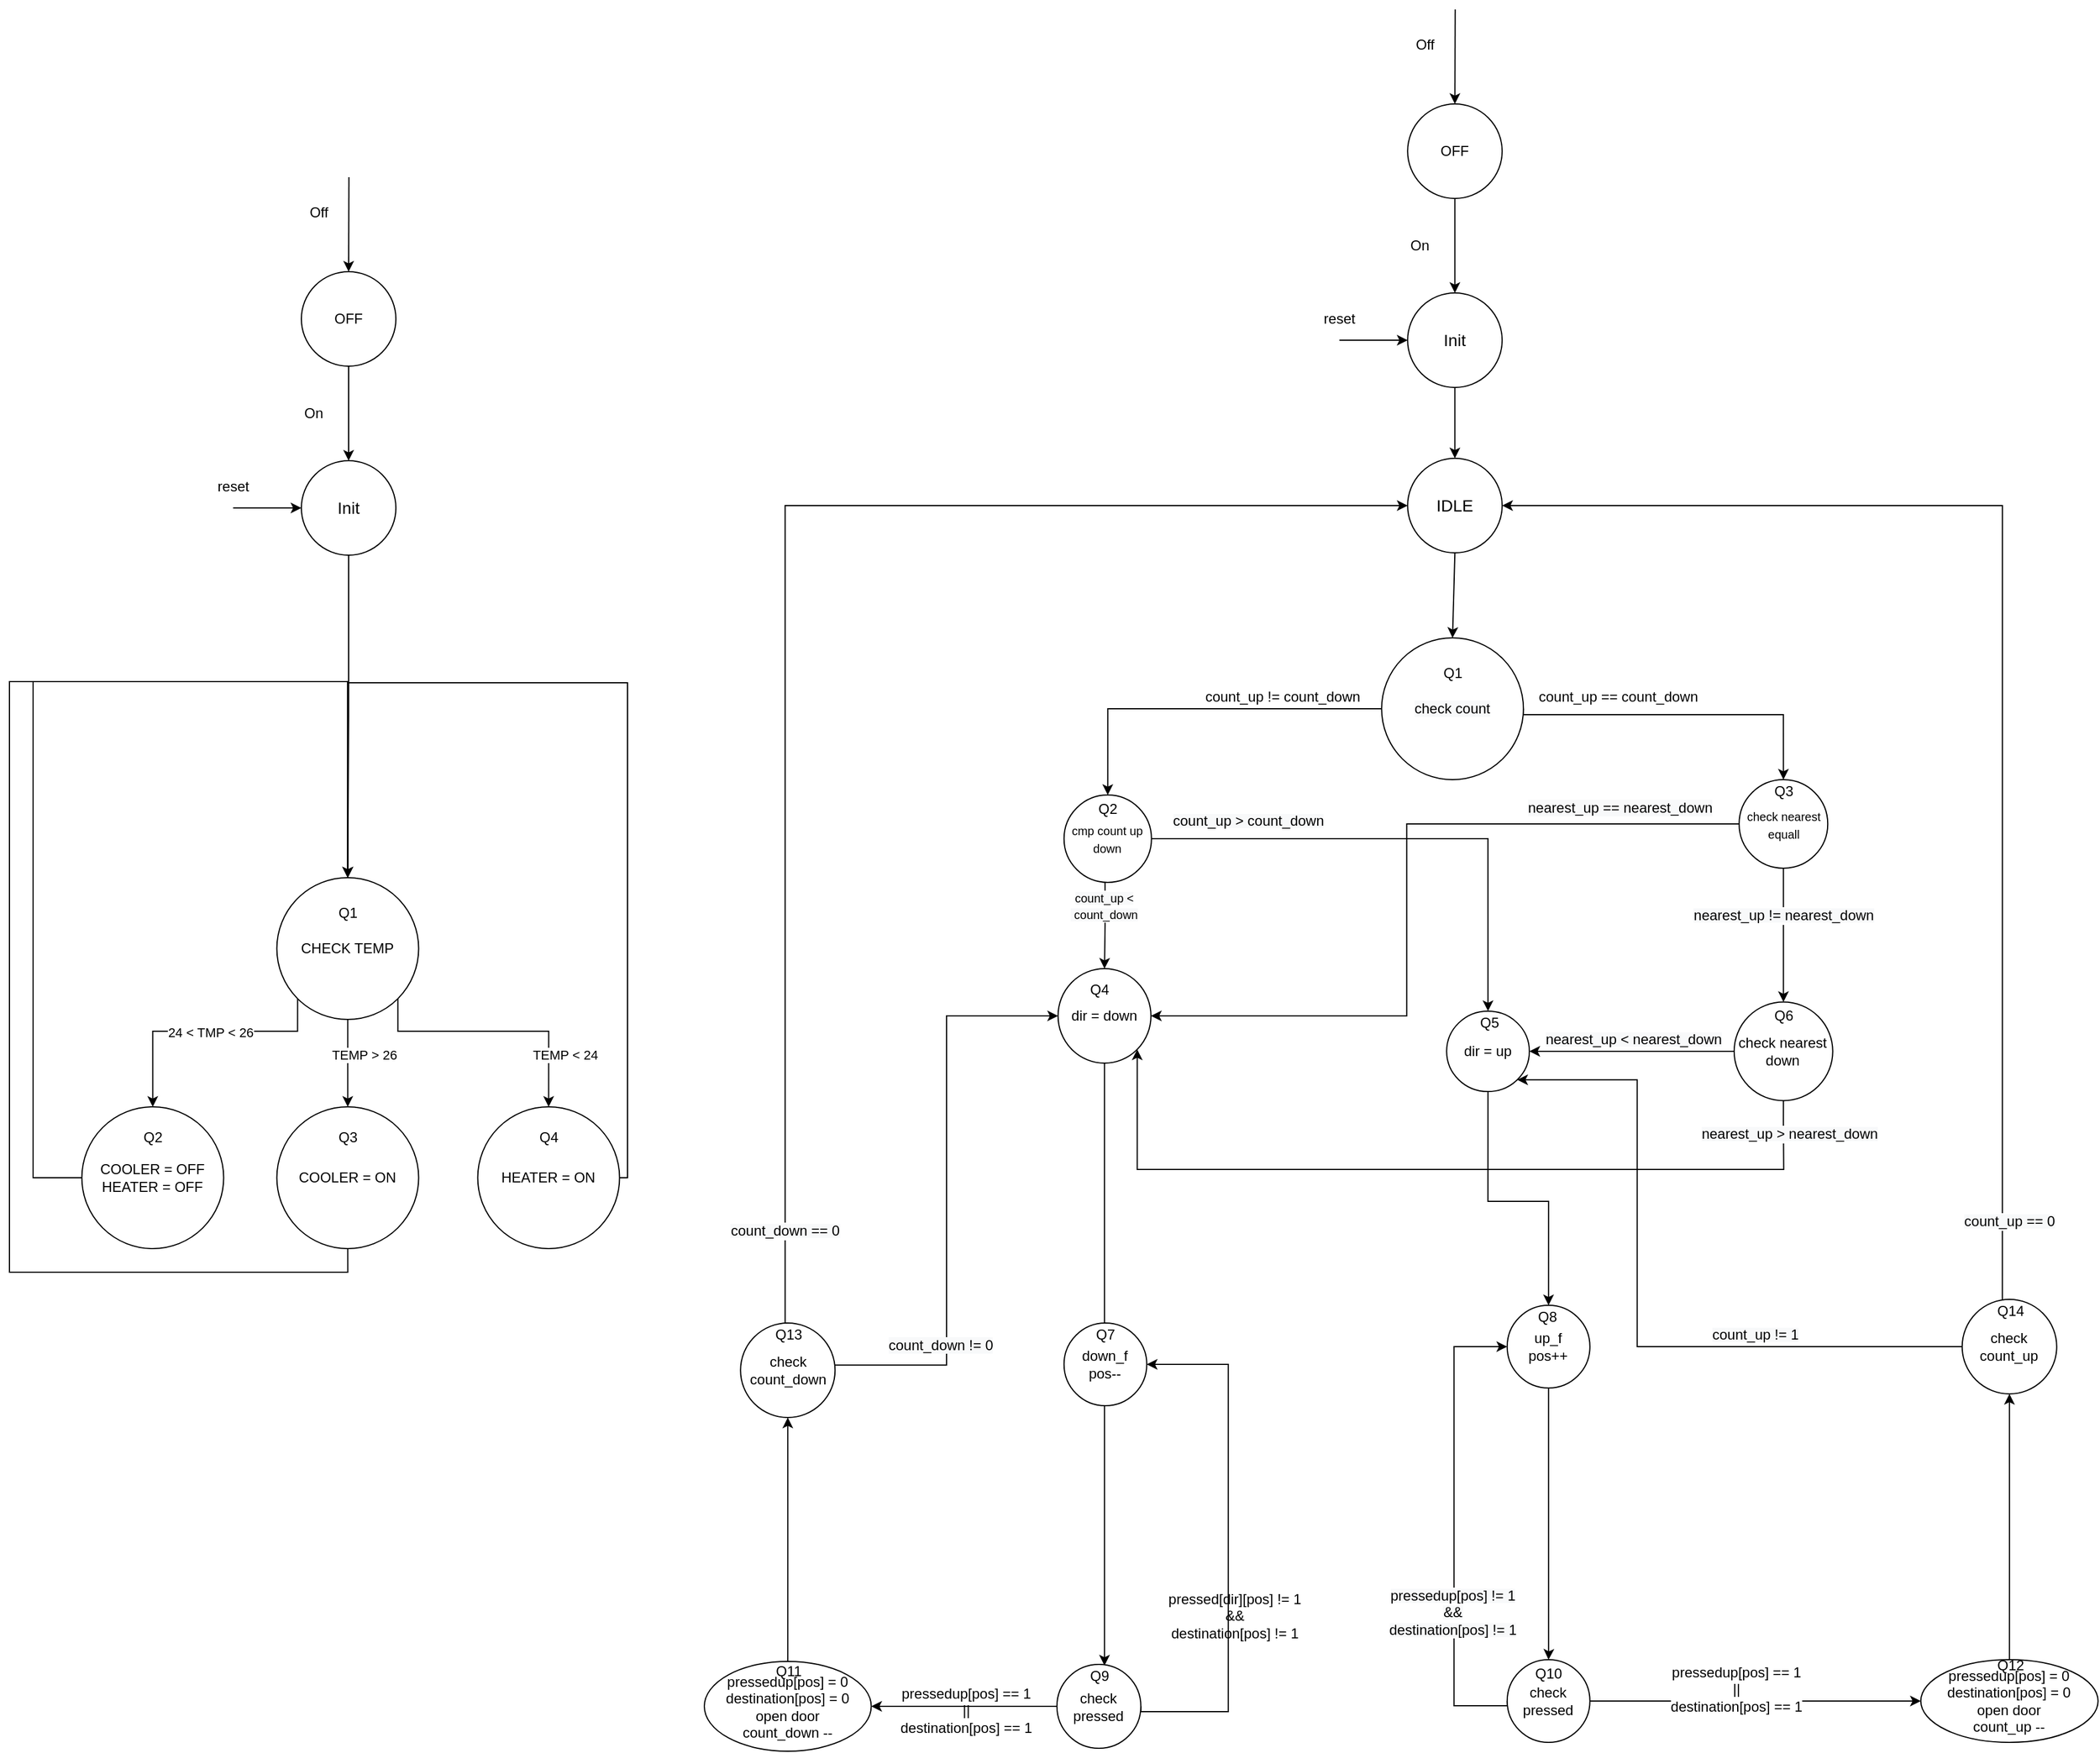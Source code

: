 <mxfile version="14.1.8" type="device" pages="2"><diagram id="pv9INBrk64z_l6ljHZR-" name="Elevator-FSM (updated)"><mxGraphModel dx="2241" dy="2071" grid="0" gridSize="10" guides="1" tooltips="1" connect="1" arrows="1" fold="1" page="1" pageScale="1" pageWidth="850" pageHeight="1100" math="0" shadow="0"><root><mxCell id="Q8bLb87BkeB2P3EXjg8J-0"/><mxCell id="Q8bLb87BkeB2P3EXjg8J-1" parent="Q8bLb87BkeB2P3EXjg8J-0"/><mxCell id="St3hky7hIt8MXz3nngek-2" style="edgeStyle=orthogonalEdgeStyle;rounded=0;orthogonalLoop=1;jettySize=auto;html=1;entryX=0.5;entryY=0;entryDx=0;entryDy=0;exitX=1;exitY=0.5;exitDx=0;exitDy=0;" parent="Q8bLb87BkeB2P3EXjg8J-1" source="St3hky7hIt8MXz3nngek-59" target="St3hky7hIt8MXz3nngek-12" edge="1"><mxGeometry relative="1" as="geometry"><mxPoint x="642.37" y="82" as="targetPoint"/><mxPoint x="341.62" y="-28" as="sourcePoint"/></mxGeometry></mxCell><mxCell id="St3hky7hIt8MXz3nngek-4" style="edgeStyle=orthogonalEdgeStyle;rounded=0;orthogonalLoop=1;jettySize=auto;html=1;entryX=0.5;entryY=0;entryDx=0;entryDy=0;exitX=0.469;exitY=0.991;exitDx=0;exitDy=0;exitPerimeter=0;" parent="Q8bLb87BkeB2P3EXjg8J-1" source="St3hky7hIt8MXz3nngek-59" target="St3hky7hIt8MXz3nngek-14" edge="1"><mxGeometry relative="1" as="geometry"><mxPoint x="256.37" y="22" as="sourcePoint"/></mxGeometry></mxCell><mxCell id="St3hky7hIt8MXz3nngek-5" value="&lt;span style=&quot;font-size: 10px ; background-color: rgb(248 , 249 , 250)&quot;&gt;count_up &amp;lt;&lt;br&gt;&amp;nbsp;count_down&lt;/span&gt;" style="edgeLabel;html=1;align=center;verticalAlign=middle;resizable=0;points=[];" parent="St3hky7hIt8MXz3nngek-4" connectable="0" vertex="1"><mxGeometry x="-0.442" y="-1" relative="1" as="geometry"><mxPoint as="offset"/></mxGeometry></mxCell><mxCell id="St3hky7hIt8MXz3nngek-7" style="edgeStyle=orthogonalEdgeStyle;rounded=0;orthogonalLoop=1;jettySize=auto;html=1;entryX=0.5;entryY=0;entryDx=0;entryDy=0;" parent="Q8bLb87BkeB2P3EXjg8J-1" edge="1"><mxGeometry relative="1" as="geometry"><mxPoint x="256.62" y="662" as="targetPoint"/><mxPoint x="256.62" y="442" as="sourcePoint"/></mxGeometry></mxCell><mxCell id="St3hky7hIt8MXz3nngek-9" style="edgeStyle=orthogonalEdgeStyle;rounded=0;orthogonalLoop=1;jettySize=auto;html=1;entryX=0.5;entryY=0;entryDx=0;entryDy=0;exitX=0.5;exitY=1;exitDx=0;exitDy=0;" parent="Q8bLb87BkeB2P3EXjg8J-1" source="yNQy69_qv_kKldYW7w_j-2" target="yNQy69_qv_kKldYW7w_j-1" edge="1"><mxGeometry relative="1" as="geometry"><mxPoint x="617.37" y="422" as="sourcePoint"/><mxPoint x="642.37" y="662" as="targetPoint"/><Array as="points"><mxPoint x="632.37" y="656"/></Array></mxGeometry></mxCell><mxCell id="St3hky7hIt8MXz3nngek-11" style="edgeStyle=orthogonalEdgeStyle;rounded=0;orthogonalLoop=1;jettySize=auto;html=1;entryX=0.5;entryY=0;entryDx=0;entryDy=0;" parent="Q8bLb87BkeB2P3EXjg8J-1" source="St3hky7hIt8MXz3nngek-12" target="yNQy69_qv_kKldYW7w_j-2" edge="1"><mxGeometry relative="1" as="geometry"><mxPoint x="617.37" y="362" as="targetPoint"/><Array as="points"><mxPoint x="581.37" y="269"/><mxPoint x="632.37" y="269"/></Array></mxGeometry></mxCell><mxCell id="St3hky7hIt8MXz3nngek-12" value="&lt;font style=&quot;font-size: 12px&quot;&gt;dir = up&lt;/font&gt;" style="ellipse;whiteSpace=wrap;html=1;" parent="Q8bLb87BkeB2P3EXjg8J-1" vertex="1"><mxGeometry x="546.13" y="107.95" width="70" height="68.11" as="geometry"/></mxCell><mxCell id="St3hky7hIt8MXz3nngek-13" style="edgeStyle=orthogonalEdgeStyle;rounded=0;orthogonalLoop=1;jettySize=auto;html=1;entryX=0.5;entryY=0;entryDx=0;entryDy=0;" parent="Q8bLb87BkeB2P3EXjg8J-1" source="St3hky7hIt8MXz3nngek-14" edge="1"><mxGeometry relative="1" as="geometry"><mxPoint x="256.62" y="382" as="targetPoint"/></mxGeometry></mxCell><mxCell id="St3hky7hIt8MXz3nngek-14" value="&lt;font style=&quot;font-size: 12px&quot;&gt;dir = down&lt;/font&gt;" style="ellipse;whiteSpace=wrap;html=1;" parent="Q8bLb87BkeB2P3EXjg8J-1" vertex="1"><mxGeometry x="217.31" y="72" width="78.62" height="80" as="geometry"/></mxCell><mxCell id="St3hky7hIt8MXz3nngek-15" style="edgeStyle=orthogonalEdgeStyle;rounded=0;orthogonalLoop=1;jettySize=auto;html=1;entryX=0;entryY=0.5;entryDx=0;entryDy=0;exitX=1;exitY=0.5;exitDx=0;exitDy=0;" parent="Q8bLb87BkeB2P3EXjg8J-1" source="yNQy69_qv_kKldYW7w_j-1" target="St3hky7hIt8MXz3nngek-21" edge="1"><mxGeometry relative="1" as="geometry"><mxPoint x="723" y="636.29" as="sourcePoint"/></mxGeometry></mxCell><mxCell id="St3hky7hIt8MXz3nngek-16" value="&lt;span style=&quot;color: rgb(0 , 0 , 0) ; font-family: &amp;#34;helvetica&amp;#34; ; font-style: normal ; font-weight: 400 ; letter-spacing: normal ; text-indent: 0px ; text-transform: none ; word-spacing: 0px ; display: inline ; float: none&quot;&gt;&lt;font style=&quot;font-size: 12px&quot;&gt;pressedup[pos] == 1&lt;br&gt;||&lt;br&gt;destination[pos] == 1&lt;br&gt;&lt;/font&gt;&lt;/span&gt;" style="edgeLabel;html=1;align=center;verticalAlign=middle;resizable=0;points=[];" parent="St3hky7hIt8MXz3nngek-15" connectable="0" vertex="1"><mxGeometry x="-0.139" y="-1" relative="1" as="geometry"><mxPoint x="3" y="-11" as="offset"/></mxGeometry></mxCell><mxCell id="St3hky7hIt8MXz3nngek-17" style="edgeStyle=orthogonalEdgeStyle;rounded=0;orthogonalLoop=1;jettySize=auto;html=1;entryX=0;entryY=0.5;entryDx=0;entryDy=0;exitX=0;exitY=0.5;exitDx=0;exitDy=0;" parent="Q8bLb87BkeB2P3EXjg8J-1" source="yNQy69_qv_kKldYW7w_j-1" target="yNQy69_qv_kKldYW7w_j-2" edge="1"><mxGeometry relative="1" as="geometry"><Array as="points"><mxPoint x="552.37" y="696"/><mxPoint x="552.37" y="392"/></Array><mxPoint x="567.37" y="692" as="sourcePoint"/><mxPoint x="557.37" y="392.029" as="targetPoint"/></mxGeometry></mxCell><mxCell id="St3hky7hIt8MXz3nngek-18" value="&lt;span style=&quot;color: rgb(0 , 0 , 0) ; font-family: &amp;#34;helvetica&amp;#34; ; font-style: normal ; font-weight: 400 ; letter-spacing: normal ; text-align: center ; text-indent: 0px ; text-transform: none ; word-spacing: 0px ; background-color: rgb(248 , 249 , 250) ; display: inline ; float: none&quot;&gt;&lt;font style=&quot;font-size: 12px&quot;&gt;pressedup[pos] != 1&lt;br&gt;&amp;amp;&amp;amp;&lt;br&gt;&lt;span&gt;destination[pos] != 1&lt;/span&gt;&lt;br&gt;&lt;/font&gt;&lt;/span&gt;" style="edgeLabel;html=1;align=center;verticalAlign=middle;resizable=0;points=[];" parent="St3hky7hIt8MXz3nngek-17" connectable="0" vertex="1"><mxGeometry x="-0.353" y="-1" relative="1" as="geometry"><mxPoint x="-2.25" y="0.86" as="offset"/></mxGeometry></mxCell><mxCell id="St3hky7hIt8MXz3nngek-20" style="edgeStyle=orthogonalEdgeStyle;rounded=0;orthogonalLoop=1;jettySize=auto;html=1;exitX=0.5;exitY=0;exitDx=0;exitDy=0;entryX=0.5;entryY=1;entryDx=0;entryDy=0;" parent="Q8bLb87BkeB2P3EXjg8J-1" source="St3hky7hIt8MXz3nngek-21" target="yNQy69_qv_kKldYW7w_j-0" edge="1"><mxGeometry relative="1" as="geometry"><mxPoint x="1017.37" y="447.0" as="targetPoint"/><Array as="points"><mxPoint x="1022.37" y="572"/><mxPoint x="1022.37" y="572"/></Array></mxGeometry></mxCell><mxCell id="St3hky7hIt8MXz3nngek-21" value="&lt;div&gt;&lt;font style=&quot;font-size: 12px&quot;&gt;pressedup[pos] = 0&lt;/font&gt;&lt;/div&gt;&lt;div&gt;&lt;font style=&quot;font-size: 12px&quot;&gt;&lt;span style=&quot;font-family: &amp;#34;helvetica&amp;#34;&quot;&gt;destination[pos] = 0&lt;/span&gt;&lt;br&gt;&lt;/font&gt;&lt;/div&gt;&lt;div&gt;&lt;font style=&quot;font-size: 12px&quot;&gt;open door&lt;/font&gt;&lt;/div&gt;&lt;div&gt;&lt;font style=&quot;font-size: 12px&quot;&gt;count_up --&lt;/font&gt;&lt;br&gt;&lt;/div&gt;" style="ellipse;whiteSpace=wrap;html=1;" parent="Q8bLb87BkeB2P3EXjg8J-1" vertex="1"><mxGeometry x="947.37" y="657" width="150" height="70" as="geometry"/></mxCell><mxCell id="St3hky7hIt8MXz3nngek-22" style="edgeStyle=orthogonalEdgeStyle;rounded=0;orthogonalLoop=1;jettySize=auto;html=1;exitX=0.425;exitY=0;exitDx=0;exitDy=0;exitPerimeter=0;" parent="Q8bLb87BkeB2P3EXjg8J-1" source="yNQy69_qv_kKldYW7w_j-0" target="St3hky7hIt8MXz3nngek-57" edge="1"><mxGeometry relative="1" as="geometry"><mxPoint x="736.12" y="-343" as="targetPoint"/><Array as="points"><mxPoint x="1016.37" y="-320"/></Array><mxPoint x="1017.37" y="337" as="sourcePoint"/></mxGeometry></mxCell><mxCell id="St3hky7hIt8MXz3nngek-23" value="&lt;span style=&quot;color: rgb(0 , 0 , 0) ; font-family: &amp;#34;helvetica&amp;#34; ; font-style: normal ; font-weight: 400 ; letter-spacing: normal ; text-align: center ; text-indent: 0px ; text-transform: none ; word-spacing: 0px ; background-color: rgb(248 , 249 , 250) ; display: inline ; float: none&quot;&gt;&lt;font style=&quot;font-size: 12px&quot;&gt;count_up == 0&lt;/font&gt;&lt;/span&gt;" style="edgeLabel;html=1;align=center;verticalAlign=middle;resizable=0;points=[];" parent="St3hky7hIt8MXz3nngek-22" connectable="0" vertex="1"><mxGeometry x="-0.683" y="-5" relative="1" as="geometry"><mxPoint y="107" as="offset"/></mxGeometry></mxCell><mxCell id="St3hky7hIt8MXz3nngek-24" style="edgeStyle=orthogonalEdgeStyle;rounded=0;orthogonalLoop=1;jettySize=auto;html=1;exitX=0;exitY=0.5;exitDx=0;exitDy=0;entryX=1;entryY=1;entryDx=0;entryDy=0;" parent="Q8bLb87BkeB2P3EXjg8J-1" source="yNQy69_qv_kKldYW7w_j-0" target="St3hky7hIt8MXz3nngek-12" edge="1"><mxGeometry relative="1" as="geometry"><mxPoint x="933.37" y="392.0" as="sourcePoint"/><mxPoint x="672.37" y="392" as="targetPoint"/><Array as="points"><mxPoint x="707.37" y="392"/><mxPoint x="707.37" y="166"/></Array></mxGeometry></mxCell><mxCell id="St3hky7hIt8MXz3nngek-25" value="&lt;span style=&quot;color: rgb(0 , 0 , 0) ; font-family: &amp;#34;helvetica&amp;#34; ; font-style: normal ; font-weight: 400 ; letter-spacing: normal ; text-align: center ; text-indent: 0px ; text-transform: none ; word-spacing: 0px ; background-color: rgb(248 , 249 , 250) ; display: inline ; float: none&quot;&gt;&lt;font style=&quot;font-size: 12px&quot;&gt;count_up != 1&lt;/font&gt;&lt;/span&gt;" style="edgeLabel;html=1;align=center;verticalAlign=middle;resizable=0;points=[];" parent="St3hky7hIt8MXz3nngek-24" connectable="0" vertex="1"><mxGeometry x="-0.838" y="-3" relative="1" as="geometry"><mxPoint x="-126.24" y="-7" as="offset"/></mxGeometry></mxCell><mxCell id="St3hky7hIt8MXz3nngek-27" style="edgeStyle=orthogonalEdgeStyle;rounded=0;orthogonalLoop=1;jettySize=auto;html=1;entryX=1;entryY=0.5;entryDx=0;entryDy=0;exitX=0;exitY=0.5;exitDx=0;exitDy=0;" parent="Q8bLb87BkeB2P3EXjg8J-1" source="yNQy69_qv_kKldYW7w_j-8" target="St3hky7hIt8MXz3nngek-33" edge="1"><mxGeometry relative="1" as="geometry"><mxPoint x="181.62" y="712" as="sourcePoint"/></mxGeometry></mxCell><mxCell id="St3hky7hIt8MXz3nngek-29" style="edgeStyle=orthogonalEdgeStyle;rounded=0;orthogonalLoop=1;jettySize=auto;html=1;exitX=1;exitY=0.5;exitDx=0;exitDy=0;entryX=1;entryY=0.5;entryDx=0;entryDy=0;" parent="Q8bLb87BkeB2P3EXjg8J-1" source="yNQy69_qv_kKldYW7w_j-8" target="yNQy69_qv_kKldYW7w_j-5" edge="1"><mxGeometry relative="1" as="geometry"><Array as="points"><mxPoint x="287.37" y="701"/><mxPoint x="361.37" y="701"/><mxPoint x="361.37" y="407"/></Array><mxPoint x="316.62" y="412" as="targetPoint"/><mxPoint x="331.62" y="712" as="sourcePoint"/></mxGeometry></mxCell><mxCell id="St3hky7hIt8MXz3nngek-32" style="edgeStyle=orthogonalEdgeStyle;rounded=0;orthogonalLoop=1;jettySize=auto;html=1;entryX=0.5;entryY=1;entryDx=0;entryDy=0;" parent="Q8bLb87BkeB2P3EXjg8J-1" source="St3hky7hIt8MXz3nngek-33" target="yNQy69_qv_kKldYW7w_j-3" edge="1"><mxGeometry relative="1" as="geometry"><mxPoint x="-11.38" y="477" as="targetPoint"/></mxGeometry></mxCell><mxCell id="St3hky7hIt8MXz3nngek-33" value="&lt;div&gt;&lt;font style=&quot;font-size: 12px&quot;&gt;pressedup[pos] = 0&lt;/font&gt;&lt;/div&gt;&lt;div&gt;&lt;font style=&quot;font-size: 12px&quot;&gt;&lt;span style=&quot;font-family: &amp;#34;helvetica&amp;#34;&quot;&gt;destination[pos] = 0&lt;/span&gt;&lt;br&gt;&lt;/font&gt;&lt;/div&gt;&lt;div&gt;&lt;font style=&quot;font-size: 12px&quot;&gt;open door&lt;/font&gt;&lt;/div&gt;&lt;div&gt;&lt;font style=&quot;font-size: 12px&quot;&gt;count_down --&lt;/font&gt;&lt;br&gt;&lt;/div&gt;" style="ellipse;whiteSpace=wrap;html=1;" parent="Q8bLb87BkeB2P3EXjg8J-1" vertex="1"><mxGeometry x="-82" y="658.5" width="141.25" height="76" as="geometry"/></mxCell><mxCell id="St3hky7hIt8MXz3nngek-34" style="edgeStyle=orthogonalEdgeStyle;rounded=0;orthogonalLoop=1;jettySize=auto;html=1;entryX=0;entryY=0.5;entryDx=0;entryDy=0;exitX=0.989;exitY=0.445;exitDx=0;exitDy=0;exitPerimeter=0;" parent="Q8bLb87BkeB2P3EXjg8J-1" source="yNQy69_qv_kKldYW7w_j-3" target="St3hky7hIt8MXz3nngek-14" edge="1"><mxGeometry relative="1" as="geometry"><mxPoint x="196.62" y="412" as="targetPoint"/><mxPoint x="74.87" y="412" as="sourcePoint"/></mxGeometry></mxCell><mxCell id="St3hky7hIt8MXz3nngek-36" value="&lt;span style=&quot;color: rgb(0 , 0 , 0) ; font-family: &amp;#34;helvetica&amp;#34; ; font-style: normal ; font-weight: 400 ; letter-spacing: normal ; text-align: center ; text-indent: 0px ; text-transform: none ; word-spacing: 0px ; background-color: rgb(248 , 249 , 250) ; display: inline ; float: none&quot;&gt;&lt;font style=&quot;font-size: 12px&quot;&gt;count_down == 0&lt;/font&gt;&lt;/span&gt;" style="edgeStyle=orthogonalEdgeStyle;rounded=0;orthogonalLoop=1;jettySize=auto;html=1;exitX=0.5;exitY=0;exitDx=0;exitDy=0;" parent="Q8bLb87BkeB2P3EXjg8J-1" source="yNQy69_qv_kKldYW7w_j-3" target="St3hky7hIt8MXz3nngek-57" edge="1"><mxGeometry x="-0.868" relative="1" as="geometry"><Array as="points"><mxPoint x="-13.63" y="372"/><mxPoint x="-13.63" y="-320"/></Array><mxPoint x="-13.795" y="351.94" as="sourcePoint"/><mxPoint x="366.12" y="-343" as="targetPoint"/><mxPoint as="offset"/></mxGeometry></mxCell><mxCell id="St3hky7hIt8MXz3nngek-39" style="edgeStyle=orthogonalEdgeStyle;rounded=0;orthogonalLoop=1;jettySize=auto;html=1;entryX=1;entryY=0.5;entryDx=0;entryDy=0;exitX=0;exitY=0.5;exitDx=0;exitDy=0;" parent="Q8bLb87BkeB2P3EXjg8J-1" source="St3hky7hIt8MXz3nngek-61" target="St3hky7hIt8MXz3nngek-12" edge="1"><mxGeometry relative="1" as="geometry"><mxPoint x="1626.12" y="352" as="targetPoint"/><mxPoint x="728.62" y="129.5" as="sourcePoint"/></mxGeometry></mxCell><mxCell id="St3hky7hIt8MXz3nngek-40" value="&lt;span style=&quot;color: rgb(0 , 0 , 0) ; font-family: &amp;#34;helvetica&amp;#34; ; font-style: normal ; font-weight: 400 ; letter-spacing: normal ; text-align: center ; text-indent: 0px ; text-transform: none ; word-spacing: 0px ; background-color: rgb(248 , 249 , 250) ; display: inline ; float: none&quot;&gt;&lt;font style=&quot;font-size: 12px&quot;&gt;nearest_up &amp;lt; nearest_down&lt;/font&gt;&lt;/span&gt;" style="edgeLabel;html=1;align=center;verticalAlign=middle;resizable=0;points=[];" parent="St3hky7hIt8MXz3nngek-39" connectable="0" vertex="1"><mxGeometry x="-0.322" y="-1" relative="1" as="geometry"><mxPoint x="-27.06" y="-9.01" as="offset"/></mxGeometry></mxCell><mxCell id="St3hky7hIt8MXz3nngek-41" style="edgeStyle=orthogonalEdgeStyle;rounded=0;orthogonalLoop=1;jettySize=auto;html=1;entryX=1;entryY=1;entryDx=0;entryDy=0;exitX=0.5;exitY=1;exitDx=0;exitDy=0;" parent="Q8bLb87BkeB2P3EXjg8J-1" source="St3hky7hIt8MXz3nngek-61" target="St3hky7hIt8MXz3nngek-14" edge="1"><mxGeometry relative="1" as="geometry"><Array as="points"><mxPoint x="831.37" y="202"/><mxPoint x="831.37" y="202"/><mxPoint x="831.37" y="242"/><mxPoint x="284.37" y="242"/></Array><mxPoint x="826.12" y="197" as="sourcePoint"/></mxGeometry></mxCell><mxCell id="St3hky7hIt8MXz3nngek-42" value="&lt;span style=&quot;background-color: rgb(248 , 249 , 250)&quot;&gt;&lt;font style=&quot;font-size: 12px&quot;&gt;nearest_up &amp;gt; nearest_down&lt;/font&gt;&lt;/span&gt;" style="edgeLabel;html=1;align=center;verticalAlign=middle;resizable=0;points=[];" parent="St3hky7hIt8MXz3nngek-41" connectable="0" vertex="1"><mxGeometry x="-0.78" y="-3" relative="1" as="geometry"><mxPoint x="23.9" y="-27" as="offset"/></mxGeometry></mxCell><mxCell id="St3hky7hIt8MXz3nngek-44" style="edgeStyle=orthogonalEdgeStyle;rounded=0;orthogonalLoop=1;jettySize=auto;html=1;entryX=0.5;entryY=0;entryDx=0;entryDy=0;exitX=0;exitY=0.5;exitDx=0;exitDy=0;" parent="Q8bLb87BkeB2P3EXjg8J-1" source="St3hky7hIt8MXz3nngek-56" target="St3hky7hIt8MXz3nngek-59" edge="1"><mxGeometry relative="1" as="geometry"><mxPoint x="476.12" y="-143" as="sourcePoint"/><mxPoint x="256.62" y="-98" as="targetPoint"/></mxGeometry></mxCell><mxCell id="St3hky7hIt8MXz3nngek-46" style="edgeStyle=orthogonalEdgeStyle;rounded=0;orthogonalLoop=1;jettySize=auto;html=1;entryX=0.5;entryY=0;entryDx=0;entryDy=0;exitX=1;exitY=0.5;exitDx=0;exitDy=0;" parent="Q8bLb87BkeB2P3EXjg8J-1" source="St3hky7hIt8MXz3nngek-56" target="St3hky7hIt8MXz3nngek-60" edge="1"><mxGeometry relative="1" as="geometry"><Array as="points"><mxPoint x="611.37" y="-143"/><mxPoint x="831.37" y="-143"/></Array><mxPoint x="626.12" y="-143" as="sourcePoint"/><mxPoint x="826.12" y="-128" as="targetPoint"/></mxGeometry></mxCell><mxCell id="St3hky7hIt8MXz3nngek-49" style="edgeStyle=orthogonalEdgeStyle;rounded=0;orthogonalLoop=1;jettySize=auto;html=1;entryX=1;entryY=0.5;entryDx=0;entryDy=0;exitX=0;exitY=0.5;exitDx=0;exitDy=0;" parent="Q8bLb87BkeB2P3EXjg8J-1" source="St3hky7hIt8MXz3nngek-60" target="St3hky7hIt8MXz3nngek-14" edge="1"><mxGeometry relative="1" as="geometry"><mxPoint x="121.12" y="-108.0" as="targetPoint"/><Array as="points"><mxPoint x="512.37" y="-50"/><mxPoint x="512.37" y="112"/></Array><mxPoint x="736.12" y="-63" as="sourcePoint"/></mxGeometry></mxCell><mxCell id="St3hky7hIt8MXz3nngek-51" style="edgeStyle=orthogonalEdgeStyle;rounded=0;orthogonalLoop=1;jettySize=auto;html=1;exitX=0.5;exitY=1;exitDx=0;exitDy=0;entryX=0.5;entryY=0;entryDx=0;entryDy=0;" parent="Q8bLb87BkeB2P3EXjg8J-1" source="St3hky7hIt8MXz3nngek-60" target="St3hky7hIt8MXz3nngek-61" edge="1"><mxGeometry relative="1" as="geometry"><mxPoint x="826.12" y="2" as="sourcePoint"/><mxPoint x="826.12" y="62" as="targetPoint"/></mxGeometry></mxCell><mxCell id="St3hky7hIt8MXz3nngek-54" value="&lt;span style=&quot;background-color: rgb(248 , 249 , 250)&quot;&gt;&lt;font style=&quot;font-size: 12px&quot;&gt;count_up &amp;gt; count_down&lt;/font&gt;&lt;/span&gt;" style="edgeLabel;html=1;align=center;verticalAlign=middle;resizable=0;points=[];" parent="Q8bLb87BkeB2P3EXjg8J-1" connectable="0" vertex="1"><mxGeometry x="728.616" y="-58" as="geometry"><mxPoint x="-351" y="5" as="offset"/></mxGeometry></mxCell><mxCell id="St3hky7hIt8MXz3nngek-55" value="&lt;span style=&quot;background-color: rgb(248 , 249 , 250)&quot;&gt;&lt;font style=&quot;font-size: 12px&quot;&gt;nearest_up != nearest_down&lt;/font&gt;&lt;/span&gt;" style="edgeLabel;html=1;align=center;verticalAlign=middle;resizable=0;points=[];" parent="Q8bLb87BkeB2P3EXjg8J-1" connectable="0" vertex="1"><mxGeometry x="842.87" y="232" as="geometry"><mxPoint x="-12" y="-205" as="offset"/></mxGeometry></mxCell><mxCell id="St3hky7hIt8MXz3nngek-56" value="&lt;span style=&quot;color: rgb(0 , 0 , 0) ; font-family: &amp;#34;helvetica&amp;#34; ; font-style: normal ; font-weight: 400 ; letter-spacing: normal ; text-align: center ; text-indent: 0px ; text-transform: none ; word-spacing: 0px ; background-color: rgb(248 , 249 , 250) ; display: inline ; float: none&quot;&gt;&lt;font style=&quot;font-size: 12px&quot;&gt;check count&lt;/font&gt;&lt;/span&gt;" style="ellipse;whiteSpace=wrap;html=1;aspect=fixed;" parent="Q8bLb87BkeB2P3EXjg8J-1" vertex="1"><mxGeometry x="491.12" y="-208" width="120" height="120" as="geometry"/></mxCell><mxCell id="St3hky7hIt8MXz3nngek-57" value="&lt;font style=&quot;font-size: 14px&quot;&gt;IDLE&lt;/font&gt;" style="ellipse;whiteSpace=wrap;html=1;aspect=fixed;" parent="Q8bLb87BkeB2P3EXjg8J-1" vertex="1"><mxGeometry x="513.12" y="-360" width="80" height="80" as="geometry"/></mxCell><mxCell id="St3hky7hIt8MXz3nngek-59" value="&lt;font style=&quot;font-size: 10px&quot;&gt;cmp count up down&lt;br&gt;&lt;/font&gt;" style="ellipse;whiteSpace=wrap;html=1;aspect=fixed;" parent="Q8bLb87BkeB2P3EXjg8J-1" vertex="1"><mxGeometry x="222.37" y="-75" width="74" height="74" as="geometry"/></mxCell><mxCell id="St3hky7hIt8MXz3nngek-60" value="&lt;font style=&quot;font-size: 10px&quot;&gt;check nearest equall&lt;/font&gt;" style="ellipse;whiteSpace=wrap;html=1;aspect=fixed;" parent="Q8bLb87BkeB2P3EXjg8J-1" vertex="1"><mxGeometry x="793.63" y="-88" width="75" height="75" as="geometry"/></mxCell><mxCell id="St3hky7hIt8MXz3nngek-61" value="&lt;font style=&quot;font-size: 12px&quot;&gt;check nearest down&lt;/font&gt;" style="ellipse;whiteSpace=wrap;html=1;aspect=fixed;" parent="Q8bLb87BkeB2P3EXjg8J-1" vertex="1"><mxGeometry x="789.42" y="100.29" width="83.43" height="83.43" as="geometry"/></mxCell><mxCell id="St3hky7hIt8MXz3nngek-62" value="count_up != count_down" style="text;html=1;align=center;verticalAlign=middle;resizable=0;points=[];autosize=1;" parent="Q8bLb87BkeB2P3EXjg8J-1" vertex="1"><mxGeometry x="331.62" y="-168" width="150" height="20" as="geometry"/></mxCell><mxCell id="St3hky7hIt8MXz3nngek-63" value="count_up == count_down" style="text;html=1;align=center;verticalAlign=middle;resizable=0;points=[];autosize=1;" parent="Q8bLb87BkeB2P3EXjg8J-1" vertex="1"><mxGeometry x="616.12" y="-168" width="150" height="20" as="geometry"/></mxCell><mxCell id="St3hky7hIt8MXz3nngek-64" value="&lt;span style=&quot;color: rgb(0 , 0 , 0) ; font-family: &amp;#34;helvetica&amp;#34; ; font-style: normal ; font-weight: 400 ; letter-spacing: normal ; text-align: center ; text-indent: 0px ; text-transform: none ; word-spacing: 0px ; background-color: rgb(248 , 249 , 250) ; display: inline ; float: none&quot;&gt;&lt;font style=&quot;font-size: 12px&quot;&gt;nearest_up == nearest_down&lt;/font&gt;&lt;/span&gt;" style="text;whiteSpace=wrap;html=1;" parent="Q8bLb87BkeB2P3EXjg8J-1" vertex="1"><mxGeometry x="613" y="-78" width="168.12" height="30" as="geometry"/></mxCell><mxCell id="yNQy69_qv_kKldYW7w_j-0" value="&lt;font style=&quot;font-size: 12px&quot;&gt;check count_up&lt;/font&gt;" style="ellipse;whiteSpace=wrap;html=1;aspect=fixed;" parent="Q8bLb87BkeB2P3EXjg8J-1" vertex="1"><mxGeometry x="982.37" y="352" width="80" height="80" as="geometry"/></mxCell><mxCell id="yNQy69_qv_kKldYW7w_j-1" value="check pressed" style="ellipse;whiteSpace=wrap;html=1;aspect=fixed;" parent="Q8bLb87BkeB2P3EXjg8J-1" vertex="1"><mxGeometry x="597.37" y="657" width="70" height="70" as="geometry"/></mxCell><mxCell id="yNQy69_qv_kKldYW7w_j-2" value="&lt;div&gt;&lt;font style=&quot;font-size: 12px&quot;&gt;up_f&lt;/font&gt;&lt;/div&gt;&lt;div&gt;&lt;font style=&quot;font-size: 12px&quot;&gt;pos++&lt;/font&gt;&lt;/div&gt;" style="ellipse;whiteSpace=wrap;html=1;aspect=fixed;" parent="Q8bLb87BkeB2P3EXjg8J-1" vertex="1"><mxGeometry x="597.37" y="357" width="70" height="70" as="geometry"/></mxCell><mxCell id="yNQy69_qv_kKldYW7w_j-3" value="&lt;font style=&quot;font-size: 12px&quot;&gt;check count_down&lt;/font&gt;" style="ellipse;whiteSpace=wrap;html=1;aspect=fixed;" parent="Q8bLb87BkeB2P3EXjg8J-1" vertex="1"><mxGeometry x="-51.37" y="372" width="80" height="80" as="geometry"/></mxCell><mxCell id="yNQy69_qv_kKldYW7w_j-4" value="&lt;span style=&quot;color: rgb(0 , 0 , 0) ; font-family: &amp;#34;helvetica&amp;#34; ; font-style: normal ; font-weight: 400 ; letter-spacing: normal ; text-align: center ; text-indent: 0px ; text-transform: none ; word-spacing: 0px ; background-color: rgb(248 , 249 , 250) ; display: inline ; float: none&quot;&gt;&lt;font style=&quot;font-size: 12px&quot;&gt;count_down != 0&lt;/font&gt;&lt;/span&gt;" style="text;whiteSpace=wrap;html=1;" parent="Q8bLb87BkeB2P3EXjg8J-1" vertex="1"><mxGeometry x="72.37" y="377" width="98.75" height="30" as="geometry"/></mxCell><mxCell id="yNQy69_qv_kKldYW7w_j-5" value="&lt;font style=&quot;font-size: 12px&quot;&gt;down_f&lt;br&gt;pos--&lt;/font&gt;" style="ellipse;whiteSpace=wrap;html=1;aspect=fixed;" parent="Q8bLb87BkeB2P3EXjg8J-1" vertex="1"><mxGeometry x="222.37" y="372" width="70" height="70" as="geometry"/></mxCell><mxCell id="yNQy69_qv_kKldYW7w_j-6" value="&lt;span style=&quot;font-family: &amp;#34;helvetica&amp;#34;&quot;&gt;pressed[dir][pos] != 1&lt;/span&gt;&lt;br style=&quot;font-family: &amp;#34;helvetica&amp;#34;&quot;&gt;&lt;span style=&quot;font-family: &amp;#34;helvetica&amp;#34;&quot;&gt;&amp;amp;&amp;amp;&lt;/span&gt;&lt;br style=&quot;font-family: &amp;#34;helvetica&amp;#34;&quot;&gt;&lt;span style=&quot;font-family: &amp;#34;helvetica&amp;#34;&quot;&gt;destination[pos] != 1&lt;/span&gt;" style="text;whiteSpace=wrap;html=1;align=center;" parent="Q8bLb87BkeB2P3EXjg8J-1" vertex="1"><mxGeometry x="302.37" y="592" width="130" height="30" as="geometry"/></mxCell><mxCell id="yNQy69_qv_kKldYW7w_j-7" value="&lt;div style=&quot;text-align: center&quot;&gt;&lt;span style=&quot;font-family: &amp;#34;helvetica&amp;#34;&quot;&gt;pressedup[pos] == 1&lt;/span&gt;&lt;/div&gt;&lt;span style=&quot;color: rgb(0 , 0 , 0) ; font-family: &amp;#34;helvetica&amp;#34; ; font-style: normal ; font-weight: 400 ; letter-spacing: normal ; text-indent: 0px ; text-transform: none ; word-spacing: 0px ; background-color: rgb(248 , 249 , 250) ; display: inline ; float: none&quot;&gt;&lt;div style=&quot;text-align: center&quot;&gt;||&lt;/div&gt;&lt;font style=&quot;font-size: 12px&quot;&gt;&lt;div style=&quot;text-align: center&quot;&gt;destination[pos] == 1&lt;/div&gt;&lt;/font&gt;&lt;/span&gt;" style="text;whiteSpace=wrap;html=1;" parent="Q8bLb87BkeB2P3EXjg8J-1" vertex="1"><mxGeometry x="82.37" y="672" width="120" height="30" as="geometry"/></mxCell><mxCell id="yNQy69_qv_kKldYW7w_j-8" value="&lt;font style=&quot;font-size: 12px&quot;&gt;check pressed&lt;/font&gt;" style="ellipse;whiteSpace=wrap;html=1;aspect=fixed;" parent="Q8bLb87BkeB2P3EXjg8J-1" vertex="1"><mxGeometry x="216.37" y="661" width="71" height="71" as="geometry"/></mxCell><mxCell id="yNQy69_qv_kKldYW7w_j-10" value="&lt;font style=&quot;font-size: 14px&quot;&gt;Init&lt;/font&gt;" style="ellipse;whiteSpace=wrap;html=1;aspect=fixed;" parent="Q8bLb87BkeB2P3EXjg8J-1" vertex="1"><mxGeometry x="513.12" y="-500" width="80" height="80" as="geometry"/></mxCell><mxCell id="yNQy69_qv_kKldYW7w_j-11" value="" style="endArrow=classic;html=1;entryX=0.5;entryY=0;entryDx=0;entryDy=0;exitX=0.5;exitY=1;exitDx=0;exitDy=0;" parent="Q8bLb87BkeB2P3EXjg8J-1" source="yNQy69_qv_kKldYW7w_j-14" target="yNQy69_qv_kKldYW7w_j-10" edge="1"><mxGeometry width="50" height="50" relative="1" as="geometry"><mxPoint x="553.37" y="-560" as="sourcePoint"/><mxPoint x="574.37" y="-590" as="targetPoint"/></mxGeometry></mxCell><mxCell id="yNQy69_qv_kKldYW7w_j-12" value="" style="endArrow=classic;html=1;entryX=0.5;entryY=0;entryDx=0;entryDy=0;exitX=0.5;exitY=1;exitDx=0;exitDy=0;" parent="Q8bLb87BkeB2P3EXjg8J-1" source="yNQy69_qv_kKldYW7w_j-10" target="St3hky7hIt8MXz3nngek-57" edge="1"><mxGeometry width="50" height="50" relative="1" as="geometry"><mxPoint x="514.37" y="-20" as="sourcePoint"/><mxPoint x="564.37" y="-70" as="targetPoint"/></mxGeometry></mxCell><mxCell id="yNQy69_qv_kKldYW7w_j-14" value="OFF" style="ellipse;whiteSpace=wrap;html=1;aspect=fixed;" parent="Q8bLb87BkeB2P3EXjg8J-1" vertex="1"><mxGeometry x="513.12" y="-660" width="80" height="80" as="geometry"/></mxCell><mxCell id="yNQy69_qv_kKldYW7w_j-15" value="" style="endArrow=classic;html=1;entryX=0.5;entryY=0;entryDx=0;entryDy=0;" parent="Q8bLb87BkeB2P3EXjg8J-1" target="yNQy69_qv_kKldYW7w_j-14" edge="1"><mxGeometry width="50" height="50" relative="1" as="geometry"><mxPoint x="553.37" y="-740" as="sourcePoint"/><mxPoint x="584.37" y="-820" as="targetPoint"/></mxGeometry></mxCell><mxCell id="UhH2fOqg7oF-JKP6SIU7-1" value="" style="endArrow=classic;html=1;exitX=0.5;exitY=1;exitDx=0;exitDy=0;entryX=0.5;entryY=0;entryDx=0;entryDy=0;" parent="Q8bLb87BkeB2P3EXjg8J-1" source="St3hky7hIt8MXz3nngek-57" target="St3hky7hIt8MXz3nngek-56" edge="1"><mxGeometry width="50" height="50" relative="1" as="geometry"><mxPoint x="522.37" y="-478" as="sourcePoint"/><mxPoint x="551.12" y="-558" as="targetPoint"/></mxGeometry></mxCell><mxCell id="8QsFzrnwjTIJLBLpcIhH-0" value="Q1" style="text;html=1;align=center;verticalAlign=middle;resizable=0;points=[];autosize=1;" parent="Q8bLb87BkeB2P3EXjg8J-1" vertex="1"><mxGeometry x="538.12" y="-187" width="26" height="18" as="geometry"/></mxCell><mxCell id="8QsFzrnwjTIJLBLpcIhH-1" value="Q3" style="text;html=1;align=center;verticalAlign=middle;resizable=0;points=[];autosize=1;" parent="Q8bLb87BkeB2P3EXjg8J-1" vertex="1"><mxGeometry x="818.14" y="-87" width="26" height="18" as="geometry"/></mxCell><mxCell id="8QsFzrnwjTIJLBLpcIhH-2" value="Q2" style="text;html=1;align=center;verticalAlign=middle;resizable=0;points=[];autosize=1;" parent="Q8bLb87BkeB2P3EXjg8J-1" vertex="1"><mxGeometry x="246.37" y="-72" width="26" height="18" as="geometry"/></mxCell><mxCell id="8QsFzrnwjTIJLBLpcIhH-4" value="Q4&lt;span style=&quot;color: rgba(0 , 0 , 0 , 0) ; font-family: monospace ; font-size: 0px&quot;&gt;%3CmxGraphModel%3E%3Croot%3E%3CmxCell%20id%3D%220%22%2F%3E%3CmxCell%20id%3D%221%22%20parent%3D%220%22%2F%3E%3CmxCell%20id%3D%222%22%20value%3D%22Q6%22%20style%3D%22text%3Bhtml%3D1%3Balign%3Dcenter%3BverticalAlign%3Dmiddle%3Bresizable%3D0%3Bpoints%3D%5B%5D%3Bautosize%3D1%3B%22%20vertex%3D%221%22%20parent%3D%221%22%3E%3CmxGeometry%20x%3D%22142%22%20y%3D%22405%22%20width%3D%2230%22%20height%3D%2220%22%20as%3D%22geometry%22%2F%3E%3C%2FmxCell%3E%3C%2Froot%3E%3C%2FmxGraphModel%&lt;/span&gt;" style="text;html=1;align=center;verticalAlign=middle;resizable=0;points=[];autosize=1;" parent="Q8bLb87BkeB2P3EXjg8J-1" vertex="1"><mxGeometry x="238.87" y="79.29" width="26" height="22" as="geometry"/></mxCell><mxCell id="8QsFzrnwjTIJLBLpcIhH-5" value="Q5" style="text;html=1;align=center;verticalAlign=middle;resizable=0;points=[];autosize=1;" parent="Q8bLb87BkeB2P3EXjg8J-1" vertex="1"><mxGeometry x="569.37" y="108.95" width="26" height="18" as="geometry"/></mxCell><mxCell id="8QsFzrnwjTIJLBLpcIhH-6" value="Q6" style="text;html=1;align=center;verticalAlign=middle;resizable=0;points=[];autosize=1;" parent="Q8bLb87BkeB2P3EXjg8J-1" vertex="1"><mxGeometry x="818.14" y="103" width="26" height="18" as="geometry"/></mxCell><mxCell id="8QsFzrnwjTIJLBLpcIhH-7" value="Q7" style="text;html=1;align=center;verticalAlign=middle;resizable=0;points=[];autosize=1;" parent="Q8bLb87BkeB2P3EXjg8J-1" vertex="1"><mxGeometry x="244.37" y="373" width="26" height="18" as="geometry"/></mxCell><mxCell id="8QsFzrnwjTIJLBLpcIhH-8" value="Q8" style="text;html=1;align=center;verticalAlign=middle;resizable=0;points=[];autosize=1;" parent="Q8bLb87BkeB2P3EXjg8J-1" vertex="1"><mxGeometry x="618.12" y="358" width="26" height="18" as="geometry"/></mxCell><mxCell id="8QsFzrnwjTIJLBLpcIhH-9" value="Q9" style="text;html=1;align=center;verticalAlign=middle;resizable=0;points=[];autosize=1;" parent="Q8bLb87BkeB2P3EXjg8J-1" vertex="1"><mxGeometry x="238.87" y="662" width="26" height="18" as="geometry"/></mxCell><mxCell id="8QsFzrnwjTIJLBLpcIhH-10" value="Q10" style="text;html=1;align=center;verticalAlign=middle;resizable=0;points=[];autosize=1;" parent="Q8bLb87BkeB2P3EXjg8J-1" vertex="1"><mxGeometry x="615.12" y="659.5" width="33" height="18" as="geometry"/></mxCell><mxCell id="6AJNjkczUp7oHaF5YS3I-0" value="Q11" style="text;html=1;align=center;verticalAlign=middle;resizable=0;points=[];autosize=1;" parent="Q8bLb87BkeB2P3EXjg8J-1" vertex="1"><mxGeometry x="-27.38" y="658" width="32" height="18" as="geometry"/></mxCell><mxCell id="6AJNjkczUp7oHaF5YS3I-1" value="Q13" style="text;html=1;align=center;verticalAlign=middle;resizable=0;points=[];autosize=1;" parent="Q8bLb87BkeB2P3EXjg8J-1" vertex="1"><mxGeometry x="-27.38" y="373" width="33" height="18" as="geometry"/></mxCell><mxCell id="6AJNjkczUp7oHaF5YS3I-2" value="Q12" style="text;html=1;align=center;verticalAlign=middle;resizable=0;points=[];autosize=1;" parent="Q8bLb87BkeB2P3EXjg8J-1" vertex="1"><mxGeometry x="1006.37" y="653" width="33" height="18" as="geometry"/></mxCell><mxCell id="6AJNjkczUp7oHaF5YS3I-3" value="Q14" style="text;html=1;align=center;verticalAlign=middle;resizable=0;points=[];autosize=1;" parent="Q8bLb87BkeB2P3EXjg8J-1" vertex="1"><mxGeometry x="1006.37" y="353" width="33" height="18" as="geometry"/></mxCell><mxCell id="134eCEpN51V50GRuVQC_-0" value="Off" style="text;html=1;strokeColor=none;fillColor=none;align=center;verticalAlign=middle;whiteSpace=wrap;rounded=0;" parent="Q8bLb87BkeB2P3EXjg8J-1" vertex="1"><mxGeometry x="508.13" y="-720" width="40" height="20" as="geometry"/></mxCell><mxCell id="134eCEpN51V50GRuVQC_-3" value="On" style="text;html=1;align=center;verticalAlign=middle;resizable=0;points=[];autosize=1;" parent="Q8bLb87BkeB2P3EXjg8J-1" vertex="1"><mxGeometry x="508.12" y="-550" width="30" height="20" as="geometry"/></mxCell><mxCell id="3o_upknIihvfxsAdzZe0-35" style="edgeStyle=orthogonalEdgeStyle;rounded=0;orthogonalLoop=1;jettySize=auto;html=1;entryX=0.5;entryY=0;entryDx=0;entryDy=0;" edge="1" parent="Q8bLb87BkeB2P3EXjg8J-1" source="3o_upknIihvfxsAdzZe0-0" target="3o_upknIihvfxsAdzZe0-9"><mxGeometry relative="1" as="geometry"><mxPoint x="-422.99" y="-158" as="targetPoint"/><Array as="points"><mxPoint x="-650" y="249"/><mxPoint x="-650" y="-171"/><mxPoint x="-384" y="-171"/></Array></mxGeometry></mxCell><mxCell id="3o_upknIihvfxsAdzZe0-0" value="COOLER = OFF&lt;br&gt;HEATER = OFF" style="ellipse;whiteSpace=wrap;html=1;aspect=fixed;" vertex="1" parent="Q8bLb87BkeB2P3EXjg8J-1"><mxGeometry x="-608.74" y="189" width="120" height="120" as="geometry"/></mxCell><mxCell id="3o_upknIihvfxsAdzZe0-37" style="edgeStyle=orthogonalEdgeStyle;rounded=0;orthogonalLoop=1;jettySize=auto;html=1;exitX=0.5;exitY=1;exitDx=0;exitDy=0;entryX=0.5;entryY=0;entryDx=0;entryDy=0;" edge="1" parent="Q8bLb87BkeB2P3EXjg8J-1" source="3o_upknIihvfxsAdzZe0-1" target="3o_upknIihvfxsAdzZe0-9"><mxGeometry relative="1" as="geometry"><mxPoint x="-411.274" y="-186.284" as="targetPoint"/><Array as="points"><mxPoint x="-384" y="329"/><mxPoint x="-670" y="329"/><mxPoint x="-670" y="-171"/><mxPoint x="-384" y="-171"/></Array></mxGeometry></mxCell><mxCell id="3o_upknIihvfxsAdzZe0-1" value="COOLER = ON" style="ellipse;whiteSpace=wrap;html=1;aspect=fixed;" vertex="1" parent="Q8bLb87BkeB2P3EXjg8J-1"><mxGeometry x="-443.74" y="189" width="120" height="120" as="geometry"/></mxCell><mxCell id="3o_upknIihvfxsAdzZe0-38" style="edgeStyle=orthogonalEdgeStyle;rounded=0;orthogonalLoop=1;jettySize=auto;html=1;entryX=0.5;entryY=0;entryDx=0;entryDy=0;" edge="1" parent="Q8bLb87BkeB2P3EXjg8J-1" source="3o_upknIihvfxsAdzZe0-2" target="3o_upknIihvfxsAdzZe0-9"><mxGeometry relative="1" as="geometry"><mxPoint x="-342.99" y="-158" as="targetPoint"/><Array as="points"><mxPoint x="-147" y="249"/><mxPoint x="-147" y="-170"/><mxPoint x="-384" y="-170"/></Array></mxGeometry></mxCell><mxCell id="3o_upknIihvfxsAdzZe0-2" value="HEATER = ON" style="ellipse;whiteSpace=wrap;html=1;aspect=fixed;" vertex="1" parent="Q8bLb87BkeB2P3EXjg8J-1"><mxGeometry x="-273.74" y="189" width="120" height="120" as="geometry"/></mxCell><mxCell id="3o_upknIihvfxsAdzZe0-3" style="edgeStyle=orthogonalEdgeStyle;rounded=0;orthogonalLoop=1;jettySize=auto;html=1;" edge="1" parent="Q8bLb87BkeB2P3EXjg8J-1" source="3o_upknIihvfxsAdzZe0-9" target="3o_upknIihvfxsAdzZe0-1"><mxGeometry relative="1" as="geometry"/></mxCell><mxCell id="3o_upknIihvfxsAdzZe0-4" style="edgeStyle=orthogonalEdgeStyle;rounded=0;orthogonalLoop=1;jettySize=auto;html=1;exitX=1;exitY=1;exitDx=0;exitDy=0;entryX=0.5;entryY=0;entryDx=0;entryDy=0;" edge="1" parent="Q8bLb87BkeB2P3EXjg8J-1" source="3o_upknIihvfxsAdzZe0-9"><mxGeometry relative="1" as="geometry"><Array as="points"><mxPoint x="-341.74" y="125"/><mxPoint x="-213.74" y="125"/></Array><mxPoint x="-213.74" y="189" as="targetPoint"/></mxGeometry></mxCell><mxCell id="3o_upknIihvfxsAdzZe0-5" style="edgeStyle=orthogonalEdgeStyle;rounded=0;orthogonalLoop=1;jettySize=auto;html=1;exitX=0;exitY=1;exitDx=0;exitDy=0;" edge="1" parent="Q8bLb87BkeB2P3EXjg8J-1" source="3o_upknIihvfxsAdzZe0-9" target="3o_upknIihvfxsAdzZe0-0"><mxGeometry relative="1" as="geometry"><Array as="points"><mxPoint x="-425.74" y="125"/><mxPoint x="-548.74" y="125"/></Array></mxGeometry></mxCell><mxCell id="3o_upknIihvfxsAdzZe0-6" value="24 &amp;lt; TMP &amp;lt; 26" style="edgeLabel;html=1;align=center;verticalAlign=middle;resizable=0;points=[];" connectable="0" vertex="1" parent="3o_upknIihvfxsAdzZe0-5"><mxGeometry x="-0.051" y="1" relative="1" as="geometry"><mxPoint as="offset"/></mxGeometry></mxCell><mxCell id="3o_upknIihvfxsAdzZe0-7" value="TEMP &amp;lt; 24" style="edgeLabel;html=1;align=center;verticalAlign=middle;resizable=0;points=[];" connectable="0" vertex="1" parent="3o_upknIihvfxsAdzZe0-5"><mxGeometry x="-0.051" y="1" relative="1" as="geometry"><mxPoint x="299.63" y="18.97" as="offset"/></mxGeometry></mxCell><mxCell id="3o_upknIihvfxsAdzZe0-8" value="TEMP &amp;gt; 26" style="edgeLabel;html=1;align=center;verticalAlign=middle;resizable=0;points=[];" connectable="0" vertex="1" parent="3o_upknIihvfxsAdzZe0-5"><mxGeometry x="-0.051" y="1" relative="1" as="geometry"><mxPoint x="129.63" y="18.97" as="offset"/></mxGeometry></mxCell><mxCell id="3o_upknIihvfxsAdzZe0-9" value="CHECK TEMP" style="ellipse;whiteSpace=wrap;html=1;aspect=fixed;" vertex="1" parent="Q8bLb87BkeB2P3EXjg8J-1"><mxGeometry x="-443.74" y="-5" width="120" height="120" as="geometry"/></mxCell><mxCell id="3o_upknIihvfxsAdzZe0-10" value="Q1" style="text;html=1;align=center;verticalAlign=middle;resizable=0;points=[];autosize=1;" vertex="1" parent="Q8bLb87BkeB2P3EXjg8J-1"><mxGeometry x="-398.74" y="15" width="30" height="20" as="geometry"/></mxCell><mxCell id="3o_upknIihvfxsAdzZe0-11" value="Q2" style="text;html=1;align=center;verticalAlign=middle;resizable=0;points=[];autosize=1;" vertex="1" parent="Q8bLb87BkeB2P3EXjg8J-1"><mxGeometry x="-563.74" y="205" width="30" height="20" as="geometry"/></mxCell><mxCell id="3o_upknIihvfxsAdzZe0-12" value="Q3" style="text;html=1;align=center;verticalAlign=middle;resizable=0;points=[];autosize=1;" vertex="1" parent="Q8bLb87BkeB2P3EXjg8J-1"><mxGeometry x="-398.74" y="205" width="30" height="20" as="geometry"/></mxCell><mxCell id="3o_upknIihvfxsAdzZe0-13" value="Q4" style="text;html=1;align=center;verticalAlign=middle;resizable=0;points=[];autosize=1;" vertex="1" parent="Q8bLb87BkeB2P3EXjg8J-1"><mxGeometry x="-228.74" y="205" width="30" height="20" as="geometry"/></mxCell><mxCell id="3o_upknIihvfxsAdzZe0-20" value="" style="endArrow=classic;html=1;entryX=0;entryY=0.5;entryDx=0;entryDy=0;" edge="1" parent="Q8bLb87BkeB2P3EXjg8J-1" target="yNQy69_qv_kKldYW7w_j-10"><mxGeometry width="50" height="50" relative="1" as="geometry"><mxPoint x="455.37" y="-460" as="sourcePoint"/><mxPoint x="294.37" y="-648" as="targetPoint"/></mxGeometry></mxCell><mxCell id="3o_upknIihvfxsAdzZe0-21" value="reset" style="text;html=1;align=center;verticalAlign=middle;resizable=0;points=[];autosize=1;" vertex="1" parent="Q8bLb87BkeB2P3EXjg8J-1"><mxGeometry x="436.37" y="-487" width="37" height="18" as="geometry"/></mxCell><mxCell id="3o_upknIihvfxsAdzZe0-33" style="edgeStyle=orthogonalEdgeStyle;rounded=0;orthogonalLoop=1;jettySize=auto;html=1;exitX=0.5;exitY=1;exitDx=0;exitDy=0;entryX=0.5;entryY=0;entryDx=0;entryDy=0;" edge="1" parent="Q8bLb87BkeB2P3EXjg8J-1" source="3o_upknIihvfxsAdzZe0-22" target="3o_upknIihvfxsAdzZe0-9"><mxGeometry relative="1" as="geometry"><mxPoint x="-382.99" y="-198" as="targetPoint"/></mxGeometry></mxCell><mxCell id="3o_upknIihvfxsAdzZe0-22" value="&lt;font style=&quot;font-size: 14px&quot;&gt;Init&lt;/font&gt;" style="ellipse;whiteSpace=wrap;html=1;aspect=fixed;" vertex="1" parent="Q8bLb87BkeB2P3EXjg8J-1"><mxGeometry x="-422.99" y="-358" width="80" height="80" as="geometry"/></mxCell><mxCell id="3o_upknIihvfxsAdzZe0-23" value="" style="endArrow=classic;html=1;entryX=0.5;entryY=0;entryDx=0;entryDy=0;exitX=0.5;exitY=1;exitDx=0;exitDy=0;" edge="1" source="3o_upknIihvfxsAdzZe0-24" target="3o_upknIihvfxsAdzZe0-22" parent="Q8bLb87BkeB2P3EXjg8J-1"><mxGeometry width="50" height="50" relative="1" as="geometry"><mxPoint x="-382.74" y="-418" as="sourcePoint"/><mxPoint x="-361.74" y="-448" as="targetPoint"/></mxGeometry></mxCell><mxCell id="3o_upknIihvfxsAdzZe0-24" value="OFF" style="ellipse;whiteSpace=wrap;html=1;aspect=fixed;" vertex="1" parent="Q8bLb87BkeB2P3EXjg8J-1"><mxGeometry x="-422.99" y="-518" width="80" height="80" as="geometry"/></mxCell><mxCell id="3o_upknIihvfxsAdzZe0-25" value="" style="endArrow=classic;html=1;entryX=0.5;entryY=0;entryDx=0;entryDy=0;" edge="1" target="3o_upknIihvfxsAdzZe0-24" parent="Q8bLb87BkeB2P3EXjg8J-1"><mxGeometry width="50" height="50" relative="1" as="geometry"><mxPoint x="-382.74" y="-598" as="sourcePoint"/><mxPoint x="-351.74" y="-678" as="targetPoint"/></mxGeometry></mxCell><mxCell id="3o_upknIihvfxsAdzZe0-26" value="Off" style="text;html=1;strokeColor=none;fillColor=none;align=center;verticalAlign=middle;whiteSpace=wrap;rounded=0;" vertex="1" parent="Q8bLb87BkeB2P3EXjg8J-1"><mxGeometry x="-427.98" y="-578" width="40" height="20" as="geometry"/></mxCell><mxCell id="3o_upknIihvfxsAdzZe0-27" value="On" style="text;html=1;align=center;verticalAlign=middle;resizable=0;points=[];autosize=1;" vertex="1" parent="Q8bLb87BkeB2P3EXjg8J-1"><mxGeometry x="-427.99" y="-408" width="30" height="20" as="geometry"/></mxCell><mxCell id="3o_upknIihvfxsAdzZe0-28" value="" style="endArrow=classic;html=1;entryX=0;entryY=0.5;entryDx=0;entryDy=0;" edge="1" target="3o_upknIihvfxsAdzZe0-22" parent="Q8bLb87BkeB2P3EXjg8J-1"><mxGeometry width="50" height="50" relative="1" as="geometry"><mxPoint x="-480.74" y="-318" as="sourcePoint"/><mxPoint x="-641.74" y="-506" as="targetPoint"/></mxGeometry></mxCell><mxCell id="3o_upknIihvfxsAdzZe0-29" value="reset" style="text;html=1;align=center;verticalAlign=middle;resizable=0;points=[];autosize=1;" vertex="1" parent="Q8bLb87BkeB2P3EXjg8J-1"><mxGeometry x="-499.74" y="-345" width="37" height="18" as="geometry"/></mxCell></root></mxGraphModel></diagram><diagram id="C0c1BSp4HCYUweKBBCG0" name="Elevator-ASM"><mxGraphModel dx="2241" dy="971" grid="1" gridSize="10" guides="1" tooltips="1" connect="1" arrows="1" fold="1" page="1" pageScale="1" pageWidth="850" pageHeight="1100" math="0" shadow="0"><root><mxCell id="mcIqtURIJyj8tSLyKPiL-0"/><mxCell id="mcIqtURIJyj8tSLyKPiL-1" parent="mcIqtURIJyj8tSLyKPiL-0"/><mxCell id="mcIqtURIJyj8tSLyKPiL-2" style="edgeStyle=orthogonalEdgeStyle;rounded=0;orthogonalLoop=1;jettySize=auto;html=1;entryX=0.5;entryY=0;entryDx=0;entryDy=0;" parent="mcIqtURIJyj8tSLyKPiL-1" source="mcIqtURIJyj8tSLyKPiL-3" target="mcIqtURIJyj8tSLyKPiL-50" edge="1"><mxGeometry relative="1" as="geometry"/></mxCell><mxCell id="mcIqtURIJyj8tSLyKPiL-3" value="&lt;div&gt;&lt;font style=&quot;font-size: 18px&quot;&gt;idle&lt;/font&gt;&lt;/div&gt;&lt;div&gt;&lt;font style=&quot;font-size: 14px&quot;&gt;count_up = CU(pressed, dir, pos, destination)&lt;/font&gt;&lt;/div&gt;&lt;div&gt;&lt;font size=&quot;3&quot;&gt;count_down = CD(pressed, dir, pos, destination)&lt;/font&gt;&lt;/div&gt;&lt;div&gt;&lt;font size=&quot;3&quot;&gt;nearest_up = NU(pressed, dir, pos, destination)&lt;/font&gt;&lt;/div&gt;&lt;div&gt;&lt;font size=&quot;3&quot;&gt;nearest_down = ND(pressed, dir, pos, destination)&lt;/font&gt;&lt;/div&gt;" style="rounded=0;whiteSpace=wrap;html=1;align=center;" parent="mcIqtURIJyj8tSLyKPiL-1" vertex="1"><mxGeometry x="-156.25" y="170" width="370" height="150" as="geometry"/></mxCell><mxCell id="mcIqtURIJyj8tSLyKPiL-4" style="edgeStyle=orthogonalEdgeStyle;rounded=0;orthogonalLoop=1;jettySize=auto;html=1;entryX=0.5;entryY=0;entryDx=0;entryDy=0;" parent="mcIqtURIJyj8tSLyKPiL-1" source="mcIqtURIJyj8tSLyKPiL-8" target="mcIqtURIJyj8tSLyKPiL-14" edge="1"><mxGeometry relative="1" as="geometry"><mxPoint x="120" y="670" as="targetPoint"/></mxGeometry></mxCell><mxCell id="mcIqtURIJyj8tSLyKPiL-5" value="1" style="edgeLabel;html=1;align=center;verticalAlign=middle;resizable=0;points=[];" parent="mcIqtURIJyj8tSLyKPiL-4" connectable="0" vertex="1"><mxGeometry x="-0.404" y="3" relative="1" as="geometry"><mxPoint x="-135.5" y="3" as="offset"/></mxGeometry></mxCell><mxCell id="mcIqtURIJyj8tSLyKPiL-6" style="edgeStyle=orthogonalEdgeStyle;rounded=0;orthogonalLoop=1;jettySize=auto;html=1;entryX=0.5;entryY=0;entryDx=0;entryDy=0;" parent="mcIqtURIJyj8tSLyKPiL-1" source="mcIqtURIJyj8tSLyKPiL-8" target="mcIqtURIJyj8tSLyKPiL-16" edge="1"><mxGeometry relative="1" as="geometry"/></mxCell><mxCell id="mcIqtURIJyj8tSLyKPiL-7" value="0" style="edgeLabel;html=1;align=center;verticalAlign=middle;resizable=0;points=[];" parent="mcIqtURIJyj8tSLyKPiL-6" connectable="0" vertex="1"><mxGeometry x="-0.442" y="-1" relative="1" as="geometry"><mxPoint as="offset"/></mxGeometry></mxCell><mxCell id="mcIqtURIJyj8tSLyKPiL-8" value="&lt;font style=&quot;font-size: 18px&quot;&gt;count_up &amp;gt; count_down&lt;/font&gt;" style="rhombus;whiteSpace=wrap;html=1;" parent="mcIqtURIJyj8tSLyKPiL-1" vertex="1"><mxGeometry x="-350.75" y="490" width="170" height="140" as="geometry"/></mxCell><mxCell id="mcIqtURIJyj8tSLyKPiL-9" style="edgeStyle=orthogonalEdgeStyle;rounded=0;orthogonalLoop=1;jettySize=auto;html=1;entryX=0.5;entryY=0;entryDx=0;entryDy=0;" parent="mcIqtURIJyj8tSLyKPiL-1" source="mcIqtURIJyj8tSLyKPiL-10" target="mcIqtURIJyj8tSLyKPiL-33" edge="1"><mxGeometry relative="1" as="geometry"><mxPoint x="-271.25" y="980" as="targetPoint"/></mxGeometry></mxCell><mxCell id="mcIqtURIJyj8tSLyKPiL-10" value="&lt;font style=&quot;font-size: 18px&quot;&gt;down_f&lt;br&gt;pos--&lt;br&gt;&lt;/font&gt;" style="rounded=0;whiteSpace=wrap;html=1;" parent="mcIqtURIJyj8tSLyKPiL-1" vertex="1"><mxGeometry x="-325.75" y="970" width="120" height="60" as="geometry"/></mxCell><mxCell id="mcIqtURIJyj8tSLyKPiL-11" style="edgeStyle=orthogonalEdgeStyle;rounded=0;orthogonalLoop=1;jettySize=auto;html=1;entryX=0.5;entryY=0;entryDx=0;entryDy=0;" parent="mcIqtURIJyj8tSLyKPiL-1" source="mcIqtURIJyj8tSLyKPiL-12" target="mcIqtURIJyj8tSLyKPiL-21" edge="1"><mxGeometry relative="1" as="geometry"/></mxCell><mxCell id="mcIqtURIJyj8tSLyKPiL-12" value="&lt;div&gt;&lt;font style=&quot;font-size: 18px&quot;&gt;up_f&lt;/font&gt;&lt;/div&gt;&lt;div&gt;&lt;font style=&quot;font-size: 18px&quot;&gt;pos++&lt;/font&gt;&lt;/div&gt;" style="rounded=0;whiteSpace=wrap;html=1;" parent="mcIqtURIJyj8tSLyKPiL-1" vertex="1"><mxGeometry x="60" y="950" width="120" height="60" as="geometry"/></mxCell><mxCell id="mcIqtURIJyj8tSLyKPiL-13" style="edgeStyle=orthogonalEdgeStyle;rounded=0;orthogonalLoop=1;jettySize=auto;html=1;entryX=0.5;entryY=0;entryDx=0;entryDy=0;" parent="mcIqtURIJyj8tSLyKPiL-1" source="mcIqtURIJyj8tSLyKPiL-14" target="mcIqtURIJyj8tSLyKPiL-12" edge="1"><mxGeometry relative="1" as="geometry"/></mxCell><mxCell id="mcIqtURIJyj8tSLyKPiL-14" value="&lt;font style=&quot;font-size: 18px&quot;&gt;dir = up&lt;/font&gt;" style="ellipse;whiteSpace=wrap;html=1;" parent="mcIqtURIJyj8tSLyKPiL-1" vertex="1"><mxGeometry x="60" y="677.5" width="120" height="80" as="geometry"/></mxCell><mxCell id="mcIqtURIJyj8tSLyKPiL-15" style="edgeStyle=orthogonalEdgeStyle;rounded=0;orthogonalLoop=1;jettySize=auto;html=1;entryX=0.5;entryY=0;entryDx=0;entryDy=0;" parent="mcIqtURIJyj8tSLyKPiL-1" source="mcIqtURIJyj8tSLyKPiL-16" target="mcIqtURIJyj8tSLyKPiL-10" edge="1"><mxGeometry relative="1" as="geometry"/></mxCell><mxCell id="mcIqtURIJyj8tSLyKPiL-16" value="&lt;font style=&quot;font-size: 18px&quot;&gt;dir = down&lt;/font&gt;" style="ellipse;whiteSpace=wrap;html=1;" parent="mcIqtURIJyj8tSLyKPiL-1" vertex="1"><mxGeometry x="-325.75" y="670" width="120" height="80" as="geometry"/></mxCell><mxCell id="mcIqtURIJyj8tSLyKPiL-17" style="edgeStyle=orthogonalEdgeStyle;rounded=0;orthogonalLoop=1;jettySize=auto;html=1;entryX=0;entryY=0.5;entryDx=0;entryDy=0;" parent="mcIqtURIJyj8tSLyKPiL-1" source="mcIqtURIJyj8tSLyKPiL-21" target="mcIqtURIJyj8tSLyKPiL-23" edge="1"><mxGeometry relative="1" as="geometry"/></mxCell><mxCell id="mcIqtURIJyj8tSLyKPiL-18" value="1" style="edgeLabel;html=1;align=center;verticalAlign=middle;resizable=0;points=[];" parent="mcIqtURIJyj8tSLyKPiL-17" connectable="0" vertex="1"><mxGeometry x="-0.139" y="-1" relative="1" as="geometry"><mxPoint x="-48" y="-1" as="offset"/></mxGeometry></mxCell><mxCell id="mcIqtURIJyj8tSLyKPiL-19" style="edgeStyle=orthogonalEdgeStyle;rounded=0;orthogonalLoop=1;jettySize=auto;html=1;exitX=0;exitY=0.5;exitDx=0;exitDy=0;" parent="mcIqtURIJyj8tSLyKPiL-1" source="mcIqtURIJyj8tSLyKPiL-21" target="mcIqtURIJyj8tSLyKPiL-12" edge="1"><mxGeometry relative="1" as="geometry"><Array as="points"><mxPoint x="30" y="1300"/><mxPoint x="30" y="980"/></Array></mxGeometry></mxCell><mxCell id="mcIqtURIJyj8tSLyKPiL-20" value="0" style="edgeLabel;html=1;align=center;verticalAlign=middle;resizable=0;points=[];" parent="mcIqtURIJyj8tSLyKPiL-19" connectable="0" vertex="1"><mxGeometry x="-0.353" y="-1" relative="1" as="geometry"><mxPoint x="-2.25" y="63" as="offset"/></mxGeometry></mxCell><mxCell id="mcIqtURIJyj8tSLyKPiL-21" value="&lt;font style=&quot;font-size: 14px&quot;&gt;pressed[dir][pos] == 1&lt;/font&gt;" style="rhombus;whiteSpace=wrap;html=1;" parent="mcIqtURIJyj8tSLyKPiL-1" vertex="1"><mxGeometry x="45" y="1250" width="150" height="100" as="geometry"/></mxCell><mxCell id="mcIqtURIJyj8tSLyKPiL-22" style="edgeStyle=orthogonalEdgeStyle;rounded=0;orthogonalLoop=1;jettySize=auto;html=1;exitX=0.5;exitY=0;exitDx=0;exitDy=0;entryX=0.5;entryY=1;entryDx=0;entryDy=0;" parent="mcIqtURIJyj8tSLyKPiL-1" source="mcIqtURIJyj8tSLyKPiL-23" target="mcIqtURIJyj8tSLyKPiL-28" edge="1"><mxGeometry relative="1" as="geometry"><mxPoint x="528.75" y="1040" as="targetPoint"/><Array as="points"><mxPoint x="495" y="1263"/></Array></mxGeometry></mxCell><mxCell id="mcIqtURIJyj8tSLyKPiL-23" value="&lt;div&gt;&lt;font style=&quot;font-size: 14px&quot;&gt;pressed[dir][pos] = 0&lt;/font&gt;&lt;/div&gt;&lt;div&gt;&lt;font size=&quot;3&quot;&gt;open door&lt;/font&gt;&lt;/div&gt;&lt;div&gt;&lt;font size=&quot;3&quot;&gt;count_up --&lt;/font&gt;&lt;br&gt;&lt;/div&gt;" style="ellipse;whiteSpace=wrap;html=1;" parent="mcIqtURIJyj8tSLyKPiL-1" vertex="1"><mxGeometry x="410" y="1242.5" width="160" height="115" as="geometry"/></mxCell><mxCell id="mcIqtURIJyj8tSLyKPiL-24" style="edgeStyle=orthogonalEdgeStyle;rounded=0;orthogonalLoop=1;jettySize=auto;html=1;entryX=1;entryY=0.5;entryDx=0;entryDy=0;" parent="mcIqtURIJyj8tSLyKPiL-1" source="mcIqtURIJyj8tSLyKPiL-28" target="mcIqtURIJyj8tSLyKPiL-3" edge="1"><mxGeometry relative="1" as="geometry"><mxPoint x="468.75" y="630" as="targetPoint"/><Array as="points"><mxPoint x="495" y="245"/></Array></mxGeometry></mxCell><mxCell id="mcIqtURIJyj8tSLyKPiL-25" value="1" style="edgeLabel;html=1;align=center;verticalAlign=middle;resizable=0;points=[];" parent="mcIqtURIJyj8tSLyKPiL-24" connectable="0" vertex="1"><mxGeometry x="-0.683" y="-5" relative="1" as="geometry"><mxPoint y="107" as="offset"/></mxGeometry></mxCell><mxCell id="mcIqtURIJyj8tSLyKPiL-26" style="edgeStyle=orthogonalEdgeStyle;rounded=0;orthogonalLoop=1;jettySize=auto;html=1;" parent="mcIqtURIJyj8tSLyKPiL-1" source="mcIqtURIJyj8tSLyKPiL-28" target="mcIqtURIJyj8tSLyKPiL-12" edge="1"><mxGeometry relative="1" as="geometry"/></mxCell><mxCell id="mcIqtURIJyj8tSLyKPiL-27" value="0" style="edgeLabel;html=1;align=center;verticalAlign=middle;resizable=0;points=[];" parent="mcIqtURIJyj8tSLyKPiL-26" connectable="0" vertex="1"><mxGeometry x="-0.838" y="-3" relative="1" as="geometry"><mxPoint x="-11" y="-7" as="offset"/></mxGeometry></mxCell><mxCell id="mcIqtURIJyj8tSLyKPiL-28" value="&lt;font style=&quot;font-size: 18px&quot;&gt;count_up == 0&lt;/font&gt;" style="rhombus;whiteSpace=wrap;html=1;" parent="mcIqtURIJyj8tSLyKPiL-1" vertex="1"><mxGeometry x="410" y="925" width="170" height="110" as="geometry"/></mxCell><mxCell id="mcIqtURIJyj8tSLyKPiL-29" style="edgeStyle=orthogonalEdgeStyle;rounded=0;orthogonalLoop=1;jettySize=auto;html=1;entryX=1;entryY=0.5;entryDx=0;entryDy=0;" parent="mcIqtURIJyj8tSLyKPiL-1" source="mcIqtURIJyj8tSLyKPiL-33" target="mcIqtURIJyj8tSLyKPiL-35" edge="1"><mxGeometry relative="1" as="geometry"/></mxCell><mxCell id="mcIqtURIJyj8tSLyKPiL-30" value="1" style="edgeLabel;html=1;align=center;verticalAlign=middle;resizable=0;points=[];" parent="mcIqtURIJyj8tSLyKPiL-29" connectable="0" vertex="1"><mxGeometry x="-0.139" y="-1" relative="1" as="geometry"><mxPoint as="offset"/></mxGeometry></mxCell><mxCell id="mcIqtURIJyj8tSLyKPiL-31" style="edgeStyle=orthogonalEdgeStyle;rounded=0;orthogonalLoop=1;jettySize=auto;html=1;exitX=1;exitY=0.5;exitDx=0;exitDy=0;entryX=1;entryY=0.5;entryDx=0;entryDy=0;" parent="mcIqtURIJyj8tSLyKPiL-1" source="mcIqtURIJyj8tSLyKPiL-33" target="mcIqtURIJyj8tSLyKPiL-10" edge="1"><mxGeometry relative="1" as="geometry"><Array as="points"><mxPoint x="-161.25" y="1300"/><mxPoint x="-161.25" y="1000"/></Array><mxPoint x="-240.679" y="1040" as="targetPoint"/></mxGeometry></mxCell><mxCell id="mcIqtURIJyj8tSLyKPiL-32" value="0" style="edgeLabel;html=1;align=center;verticalAlign=middle;resizable=0;points=[];" parent="mcIqtURIJyj8tSLyKPiL-31" connectable="0" vertex="1"><mxGeometry x="-0.353" y="-1" relative="1" as="geometry"><mxPoint y="51.45" as="offset"/></mxGeometry></mxCell><mxCell id="mcIqtURIJyj8tSLyKPiL-33" value="&lt;font style=&quot;font-size: 14px&quot;&gt;pressed[dir][pos] == 1&lt;/font&gt;" style="rhombus;whiteSpace=wrap;html=1;" parent="mcIqtURIJyj8tSLyKPiL-1" vertex="1"><mxGeometry x="-340.75" y="1250" width="150" height="100" as="geometry"/></mxCell><mxCell id="mcIqtURIJyj8tSLyKPiL-34" style="edgeStyle=orthogonalEdgeStyle;rounded=0;orthogonalLoop=1;jettySize=auto;html=1;entryX=0.5;entryY=1;entryDx=0;entryDy=0;" parent="mcIqtURIJyj8tSLyKPiL-1" source="mcIqtURIJyj8tSLyKPiL-35" target="mcIqtURIJyj8tSLyKPiL-40" edge="1"><mxGeometry relative="1" as="geometry"/></mxCell><mxCell id="mcIqtURIJyj8tSLyKPiL-35" value="&lt;div&gt;&lt;font style=&quot;font-size: 14px&quot;&gt;pressed[dir][pos] = 0&lt;/font&gt;&lt;/div&gt;&lt;div&gt;&lt;font size=&quot;3&quot;&gt;open door&lt;/font&gt;&lt;/div&gt;&lt;div&gt;&lt;font size=&quot;3&quot;&gt;count_down --&lt;/font&gt;&lt;br&gt;&lt;/div&gt;" style="ellipse;whiteSpace=wrap;html=1;" parent="mcIqtURIJyj8tSLyKPiL-1" vertex="1"><mxGeometry x="-611.25" y="1245" width="155" height="110" as="geometry"/></mxCell><mxCell id="mcIqtURIJyj8tSLyKPiL-36" style="edgeStyle=orthogonalEdgeStyle;rounded=0;orthogonalLoop=1;jettySize=auto;html=1;entryX=0;entryY=0.5;entryDx=0;entryDy=0;" parent="mcIqtURIJyj8tSLyKPiL-1" source="mcIqtURIJyj8tSLyKPiL-40" target="mcIqtURIJyj8tSLyKPiL-10" edge="1"><mxGeometry relative="1" as="geometry"><mxPoint x="-331.25" y="1010" as="targetPoint"/></mxGeometry></mxCell><mxCell id="mcIqtURIJyj8tSLyKPiL-37" value="0" style="edgeLabel;html=1;align=center;verticalAlign=middle;resizable=0;points=[];" parent="mcIqtURIJyj8tSLyKPiL-36" connectable="0" vertex="1"><mxGeometry x="-0.838" y="-3" relative="1" as="geometry"><mxPoint x="6.25" y="-3" as="offset"/></mxGeometry></mxCell><mxCell id="mcIqtURIJyj8tSLyKPiL-38" style="edgeStyle=orthogonalEdgeStyle;rounded=0;orthogonalLoop=1;jettySize=auto;html=1;entryX=0;entryY=0.5;entryDx=0;entryDy=0;exitX=0.486;exitY=0.038;exitDx=0;exitDy=0;exitPerimeter=0;" parent="mcIqtURIJyj8tSLyKPiL-1" source="mcIqtURIJyj8tSLyKPiL-40" target="mcIqtURIJyj8tSLyKPiL-3" edge="1"><mxGeometry relative="1" as="geometry"><Array as="points"><mxPoint x="-536.25" y="245"/></Array><mxPoint x="-536.25" y="930" as="sourcePoint"/></mxGeometry></mxCell><mxCell id="mcIqtURIJyj8tSLyKPiL-39" value="1" style="edgeLabel;html=1;align=center;verticalAlign=middle;resizable=0;points=[];" parent="mcIqtURIJyj8tSLyKPiL-38" connectable="0" vertex="1"><mxGeometry x="-0.445" y="3" relative="1" as="geometry"><mxPoint y="257.56" as="offset"/></mxGeometry></mxCell><mxCell id="mcIqtURIJyj8tSLyKPiL-40" value="&lt;font style=&quot;font-size: 18px&quot;&gt;count_down == 0&lt;/font&gt;" style="rhombus;whiteSpace=wrap;html=1;" parent="mcIqtURIJyj8tSLyKPiL-1" vertex="1"><mxGeometry x="-620" y="935" width="172.5" height="130" as="geometry"/></mxCell><mxCell id="mcIqtURIJyj8tSLyKPiL-41" style="edgeStyle=orthogonalEdgeStyle;rounded=0;orthogonalLoop=1;jettySize=auto;html=1;entryX=1;entryY=0.5;entryDx=0;entryDy=0;" parent="mcIqtURIJyj8tSLyKPiL-1" source="mcIqtURIJyj8tSLyKPiL-45" target="mcIqtURIJyj8tSLyKPiL-14" edge="1"><mxGeometry relative="1" as="geometry"><mxPoint x="1103.75" y="940" as="targetPoint"/></mxGeometry></mxCell><mxCell id="mcIqtURIJyj8tSLyKPiL-42" value="1" style="edgeLabel;html=1;align=center;verticalAlign=middle;resizable=0;points=[];" parent="mcIqtURIJyj8tSLyKPiL-41" connectable="0" vertex="1"><mxGeometry x="-0.322" y="-1" relative="1" as="geometry"><mxPoint x="6.75" y="-6.5" as="offset"/></mxGeometry></mxCell><mxCell id="mcIqtURIJyj8tSLyKPiL-43" style="edgeStyle=orthogonalEdgeStyle;rounded=0;orthogonalLoop=1;jettySize=auto;html=1;entryX=1;entryY=1;entryDx=0;entryDy=0;exitX=0.5;exitY=1;exitDx=0;exitDy=0;" parent="mcIqtURIJyj8tSLyKPiL-1" source="mcIqtURIJyj8tSLyKPiL-45" target="mcIqtURIJyj8tSLyKPiL-16" edge="1"><mxGeometry relative="1" as="geometry"><Array as="points"><mxPoint x="304" y="830"/><mxPoint x="-223" y="830"/></Array></mxGeometry></mxCell><mxCell id="mcIqtURIJyj8tSLyKPiL-44" value="0" style="edgeLabel;html=1;align=center;verticalAlign=middle;resizable=0;points=[];" parent="mcIqtURIJyj8tSLyKPiL-43" connectable="0" vertex="1"><mxGeometry x="-0.78" y="-3" relative="1" as="geometry"><mxPoint x="35" y="-27" as="offset"/></mxGeometry></mxCell><mxCell id="mcIqtURIJyj8tSLyKPiL-45" value="&lt;font style=&quot;font-size: 18px&quot;&gt;nearest_up &amp;lt; nearest_down&lt;/font&gt;" style="rhombus;whiteSpace=wrap;html=1;" parent="mcIqtURIJyj8tSLyKPiL-1" vertex="1"><mxGeometry x="206.25" y="650" width="195" height="135" as="geometry"/></mxCell><mxCell id="mcIqtURIJyj8tSLyKPiL-46" style="edgeStyle=orthogonalEdgeStyle;rounded=0;orthogonalLoop=1;jettySize=auto;html=1;entryX=0.5;entryY=0;entryDx=0;entryDy=0;" parent="mcIqtURIJyj8tSLyKPiL-1" source="mcIqtURIJyj8tSLyKPiL-50" target="mcIqtURIJyj8tSLyKPiL-8" edge="1"><mxGeometry relative="1" as="geometry"/></mxCell><mxCell id="mcIqtURIJyj8tSLyKPiL-47" value="0" style="edgeLabel;html=1;align=center;verticalAlign=middle;resizable=0;points=[];" parent="mcIqtURIJyj8tSLyKPiL-46" connectable="0" vertex="1"><mxGeometry x="-0.497" relative="1" as="geometry"><mxPoint y="-5" as="offset"/></mxGeometry></mxCell><mxCell id="mcIqtURIJyj8tSLyKPiL-48" style="edgeStyle=orthogonalEdgeStyle;rounded=0;orthogonalLoop=1;jettySize=auto;html=1;entryX=0.5;entryY=0;entryDx=0;entryDy=0;" parent="mcIqtURIJyj8tSLyKPiL-1" source="mcIqtURIJyj8tSLyKPiL-50" target="mcIqtURIJyj8tSLyKPiL-54" edge="1"><mxGeometry relative="1" as="geometry"><Array as="points"><mxPoint x="304" y="445"/></Array></mxGeometry></mxCell><mxCell id="mcIqtURIJyj8tSLyKPiL-49" value="1" style="edgeLabel;html=1;align=center;verticalAlign=middle;resizable=0;points=[];" parent="mcIqtURIJyj8tSLyKPiL-48" connectable="0" vertex="1"><mxGeometry x="-0.836" relative="1" as="geometry"><mxPoint x="38.25" y="-5" as="offset"/></mxGeometry></mxCell><mxCell id="mcIqtURIJyj8tSLyKPiL-50" value="&lt;font style=&quot;font-size: 18px&quot;&gt;count_up == count_down&lt;/font&gt;" style="rhombus;whiteSpace=wrap;html=1;" parent="mcIqtURIJyj8tSLyKPiL-1" vertex="1"><mxGeometry x="-46.25" y="380" width="150" height="130" as="geometry"/></mxCell><mxCell id="mcIqtURIJyj8tSLyKPiL-51" style="edgeStyle=orthogonalEdgeStyle;rounded=0;orthogonalLoop=1;jettySize=auto;html=1;entryX=1;entryY=0.5;entryDx=0;entryDy=0;exitX=0;exitY=0.5;exitDx=0;exitDy=0;" parent="mcIqtURIJyj8tSLyKPiL-1" source="mcIqtURIJyj8tSLyKPiL-54" target="mcIqtURIJyj8tSLyKPiL-16" edge="1"><mxGeometry relative="1" as="geometry"><mxPoint x="-401.25" y="480.0" as="targetPoint"/><Array as="points"><mxPoint x="29" y="525"/><mxPoint x="29" y="710"/></Array></mxGeometry></mxCell><mxCell id="mcIqtURIJyj8tSLyKPiL-52" value="1" style="edgeLabel;html=1;align=center;verticalAlign=middle;resizable=0;points=[];" parent="mcIqtURIJyj8tSLyKPiL-51" connectable="0" vertex="1"><mxGeometry x="-0.889" y="-4" relative="1" as="geometry"><mxPoint x="-13.6" as="offset"/></mxGeometry></mxCell><mxCell id="mcIqtURIJyj8tSLyKPiL-53" style="edgeStyle=orthogonalEdgeStyle;rounded=0;orthogonalLoop=1;jettySize=auto;html=1;exitX=0.5;exitY=1;exitDx=0;exitDy=0;" parent="mcIqtURIJyj8tSLyKPiL-1" source="mcIqtURIJyj8tSLyKPiL-54" target="mcIqtURIJyj8tSLyKPiL-45" edge="1"><mxGeometry relative="1" as="geometry"/></mxCell><mxCell id="mcIqtURIJyj8tSLyKPiL-54" value="&lt;font style=&quot;font-size: 18px&quot;&gt;nearest_up == nearest_down&lt;/font&gt;" style="rhombus;whiteSpace=wrap;html=1;" parent="mcIqtURIJyj8tSLyKPiL-1" vertex="1"><mxGeometry x="213.75" y="460" width="180" height="130" as="geometry"/></mxCell><mxCell id="mcIqtURIJyj8tSLyKPiL-55" style="edgeStyle=orthogonalEdgeStyle;rounded=0;orthogonalLoop=1;jettySize=auto;html=1;exitX=0.5;exitY=1;exitDx=0;exitDy=0;" parent="mcIqtURIJyj8tSLyKPiL-1" source="mcIqtURIJyj8tSLyKPiL-35" target="mcIqtURIJyj8tSLyKPiL-35" edge="1"><mxGeometry relative="1" as="geometry"/></mxCell><mxCell id="mcIqtURIJyj8tSLyKPiL-56" value="1" style="edgeLabel;html=1;align=center;verticalAlign=middle;resizable=0;points=[];" parent="mcIqtURIJyj8tSLyKPiL-1" connectable="0" vertex="1"><mxGeometry x="206.246" y="550" as="geometry"><mxPoint x="-351" y="5" as="offset"/></mxGeometry></mxCell><mxCell id="mcIqtURIJyj8tSLyKPiL-57" value="0" style="edgeLabel;html=1;align=center;verticalAlign=middle;resizable=0;points=[];" parent="mcIqtURIJyj8tSLyKPiL-1" connectable="0" vertex="1"><mxGeometry x="320.5" y="820" as="geometry"><mxPoint x="-12" y="-205" as="offset"/></mxGeometry></mxCell></root></mxGraphModel></diagram></mxfile>